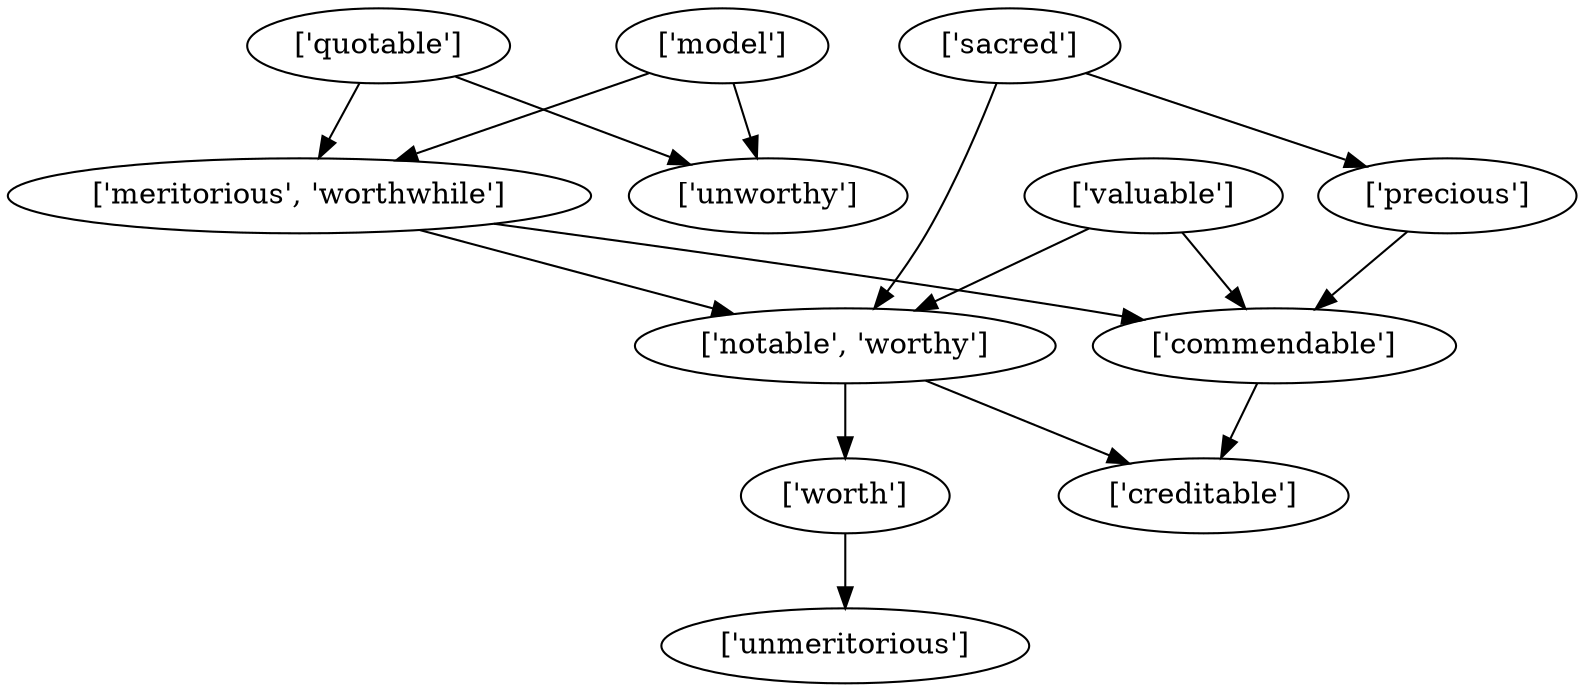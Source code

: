 strict digraph  {
	"['worth']" -> "['unmeritorious']";
	"['precious']" -> "['commendable']";
	"['commendable']" -> "['creditable']";
	"['quotable']" -> "['unworthy']";
	"['quotable']" -> "['meritorious', 'worthwhile']";
	"['meritorious', 'worthwhile']" -> "['commendable']";
	"['meritorious', 'worthwhile']" -> "['notable', 'worthy']";
	"['model']" -> "['unworthy']";
	"['model']" -> "['meritorious', 'worthwhile']";
	"['sacred']" -> "['precious']";
	"['sacred']" -> "['notable', 'worthy']";
	"['notable', 'worthy']" -> "['worth']";
	"['notable', 'worthy']" -> "['creditable']";
	"['valuable']" -> "['commendable']";
	"['valuable']" -> "['notable', 'worthy']";
}
